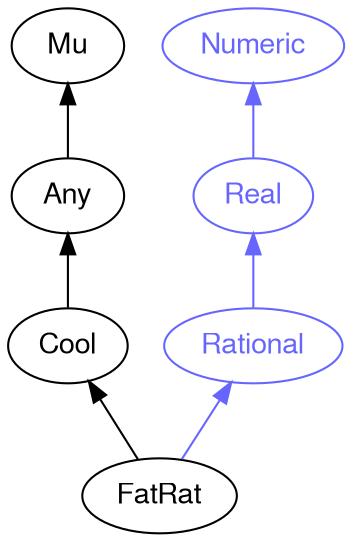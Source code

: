digraph "raku-type-graph" {
    rankdir=BT;
    splines=polyline;
    overlap=false;

    graph [truecolor=true bgcolor="#FFFFFF"];
    // Types
    "FatRat" [color="#000000", fontcolor="#000000", href="/type/FatRat", fontname="FreeSans"];
    "Mu" [color="#000000", fontcolor="#000000", href="/type/Mu", fontname="FreeSans"];
    "Any" [color="#000000", fontcolor="#000000", href="/type/Any", fontname="FreeSans"];
    "Cool" [color="#000000", fontcolor="#000000", href="/type/Cool", fontname="FreeSans"];
    "Numeric" [color="#6666FF", fontcolor="#6666FF", href="/type/Numeric", fontname="FreeSans"];
    "Real" [color="#6666FF", fontcolor="#6666FF", href="/type/Real", fontname="FreeSans"];
    "Rational" [color="#6666FF", fontcolor="#6666FF", href="/type/Rational", fontname="FreeSans"];

    // Superclasses
    "FatRat" -> "Cool" [color="#000000"];
    "Any" -> "Mu" [color="#000000"];
    "Cool" -> "Any" [color="#000000"];

    // Roles
    "FatRat" -> "Rational" [color="#6666FF"];
    "Real" -> "Numeric" [color="#6666FF"];
    "Rational" -> "Real" [color="#6666FF"];
}

